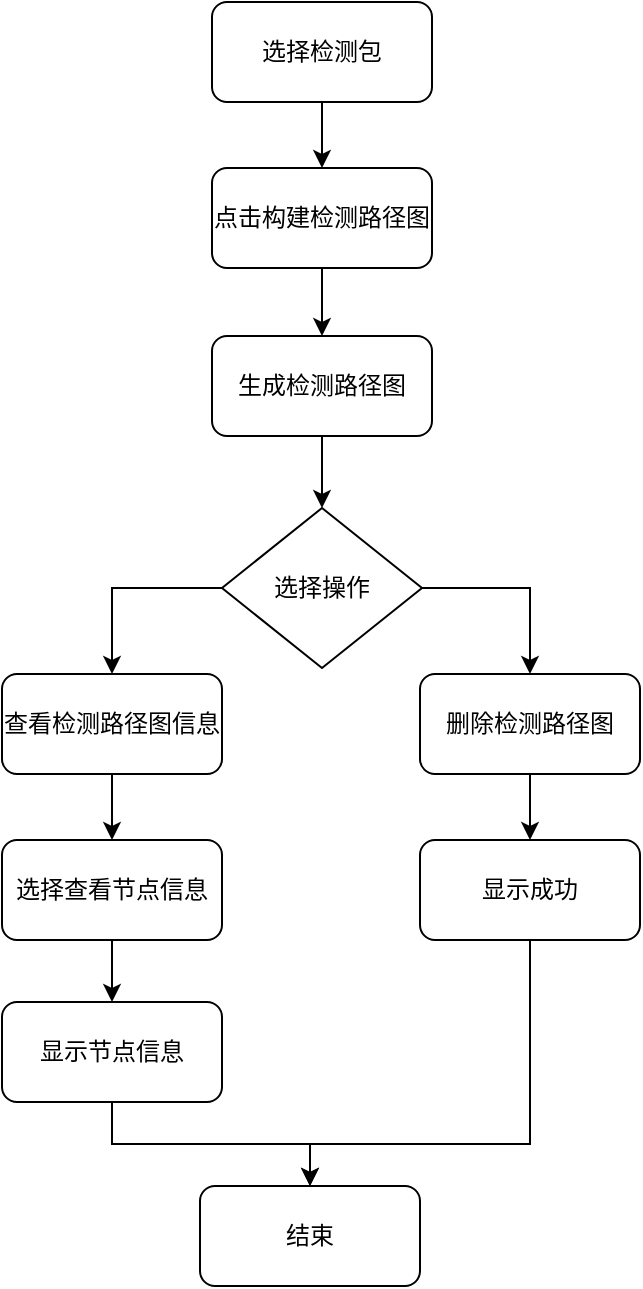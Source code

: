 <mxfile version="21.0.2" type="github">
  <diagram name="第 1 页" id="v_hInMpoqfVpDW3c_P4e">
    <mxGraphModel dx="1221" dy="629" grid="1" gridSize="10" guides="1" tooltips="1" connect="1" arrows="1" fold="1" page="1" pageScale="1" pageWidth="827" pageHeight="1169" math="0" shadow="0">
      <root>
        <mxCell id="0" />
        <mxCell id="1" parent="0" />
        <mxCell id="OsdabV3AvmhAhYU_wce2-8" style="edgeStyle=orthogonalEdgeStyle;rounded=0;orthogonalLoop=1;jettySize=auto;html=1;exitX=0.5;exitY=1;exitDx=0;exitDy=0;" parent="1" source="OsdabV3AvmhAhYU_wce2-3" target="OsdabV3AvmhAhYU_wce2-4" edge="1">
          <mxGeometry relative="1" as="geometry" />
        </mxCell>
        <mxCell id="OsdabV3AvmhAhYU_wce2-3" value="选择检测包" style="rounded=1;whiteSpace=wrap;html=1;" parent="1" vertex="1">
          <mxGeometry x="310" y="149" width="110" height="50" as="geometry" />
        </mxCell>
        <mxCell id="OsdabV3AvmhAhYU_wce2-9" style="edgeStyle=orthogonalEdgeStyle;rounded=0;orthogonalLoop=1;jettySize=auto;html=1;exitX=0.5;exitY=1;exitDx=0;exitDy=0;entryX=0.5;entryY=0;entryDx=0;entryDy=0;" parent="1" source="OsdabV3AvmhAhYU_wce2-4" target="OsdabV3AvmhAhYU_wce2-5" edge="1">
          <mxGeometry relative="1" as="geometry" />
        </mxCell>
        <mxCell id="OsdabV3AvmhAhYU_wce2-4" value="点击构建检测路径图" style="rounded=1;whiteSpace=wrap;html=1;" parent="1" vertex="1">
          <mxGeometry x="310" y="232" width="110" height="50" as="geometry" />
        </mxCell>
        <mxCell id="OsdabV3AvmhAhYU_wce2-11" style="edgeStyle=orthogonalEdgeStyle;rounded=0;orthogonalLoop=1;jettySize=auto;html=1;exitX=0.5;exitY=1;exitDx=0;exitDy=0;" parent="1" source="OsdabV3AvmhAhYU_wce2-5" target="OsdabV3AvmhAhYU_wce2-10" edge="1">
          <mxGeometry relative="1" as="geometry" />
        </mxCell>
        <mxCell id="OsdabV3AvmhAhYU_wce2-5" value="生成检测路径图" style="rounded=1;whiteSpace=wrap;html=1;" parent="1" vertex="1">
          <mxGeometry x="310" y="316" width="110" height="50" as="geometry" />
        </mxCell>
        <mxCell id="OsdabV3AvmhAhYU_wce2-16" style="edgeStyle=orthogonalEdgeStyle;rounded=0;orthogonalLoop=1;jettySize=auto;html=1;exitX=0;exitY=0.5;exitDx=0;exitDy=0;" parent="1" source="OsdabV3AvmhAhYU_wce2-10" target="OsdabV3AvmhAhYU_wce2-12" edge="1">
          <mxGeometry relative="1" as="geometry" />
        </mxCell>
        <mxCell id="OsdabV3AvmhAhYU_wce2-17" style="edgeStyle=orthogonalEdgeStyle;rounded=0;orthogonalLoop=1;jettySize=auto;html=1;exitX=1;exitY=0.5;exitDx=0;exitDy=0;entryX=0.5;entryY=0;entryDx=0;entryDy=0;" parent="1" source="OsdabV3AvmhAhYU_wce2-10" target="OsdabV3AvmhAhYU_wce2-14" edge="1">
          <mxGeometry relative="1" as="geometry" />
        </mxCell>
        <mxCell id="OsdabV3AvmhAhYU_wce2-10" value="选择操作" style="rhombus;whiteSpace=wrap;html=1;" parent="1" vertex="1">
          <mxGeometry x="315" y="402" width="100" height="80" as="geometry" />
        </mxCell>
        <mxCell id="OsdabV3AvmhAhYU_wce2-20" style="edgeStyle=orthogonalEdgeStyle;rounded=0;orthogonalLoop=1;jettySize=auto;html=1;exitX=0.5;exitY=1;exitDx=0;exitDy=0;entryX=0.5;entryY=0;entryDx=0;entryDy=0;" parent="1" source="OsdabV3AvmhAhYU_wce2-12" target="OsdabV3AvmhAhYU_wce2-13" edge="1">
          <mxGeometry relative="1" as="geometry" />
        </mxCell>
        <mxCell id="OsdabV3AvmhAhYU_wce2-12" value="查看检测路径图信息" style="rounded=1;whiteSpace=wrap;html=1;" parent="1" vertex="1">
          <mxGeometry x="205" y="485" width="110" height="50" as="geometry" />
        </mxCell>
        <mxCell id="OsdabV3AvmhAhYU_wce2-21" style="edgeStyle=orthogonalEdgeStyle;rounded=0;orthogonalLoop=1;jettySize=auto;html=1;exitX=0.5;exitY=1;exitDx=0;exitDy=0;" parent="1" source="OsdabV3AvmhAhYU_wce2-13" target="OsdabV3AvmhAhYU_wce2-18" edge="1">
          <mxGeometry relative="1" as="geometry" />
        </mxCell>
        <mxCell id="OsdabV3AvmhAhYU_wce2-13" value="选择查看节点信息" style="rounded=1;whiteSpace=wrap;html=1;" parent="1" vertex="1">
          <mxGeometry x="205" y="568" width="110" height="50" as="geometry" />
        </mxCell>
        <mxCell id="OsdabV3AvmhAhYU_wce2-24" style="edgeStyle=orthogonalEdgeStyle;rounded=0;orthogonalLoop=1;jettySize=auto;html=1;exitX=0.5;exitY=1;exitDx=0;exitDy=0;entryX=0.5;entryY=0;entryDx=0;entryDy=0;" parent="1" source="OsdabV3AvmhAhYU_wce2-14" target="OsdabV3AvmhAhYU_wce2-15" edge="1">
          <mxGeometry relative="1" as="geometry" />
        </mxCell>
        <mxCell id="OsdabV3AvmhAhYU_wce2-14" value="删除检测路径图" style="rounded=1;whiteSpace=wrap;html=1;" parent="1" vertex="1">
          <mxGeometry x="414" y="485" width="110" height="50" as="geometry" />
        </mxCell>
        <mxCell id="OsdabV3AvmhAhYU_wce2-26" style="edgeStyle=orthogonalEdgeStyle;rounded=0;orthogonalLoop=1;jettySize=auto;html=1;exitX=0.5;exitY=1;exitDx=0;exitDy=0;entryX=0.5;entryY=0;entryDx=0;entryDy=0;" parent="1" source="OsdabV3AvmhAhYU_wce2-15" target="OsdabV3AvmhAhYU_wce2-19" edge="1">
          <mxGeometry relative="1" as="geometry">
            <Array as="points">
              <mxPoint x="469" y="720" />
              <mxPoint x="359" y="720" />
            </Array>
          </mxGeometry>
        </mxCell>
        <mxCell id="OsdabV3AvmhAhYU_wce2-15" value="显示成功" style="rounded=1;whiteSpace=wrap;html=1;" parent="1" vertex="1">
          <mxGeometry x="414" y="568" width="110" height="50" as="geometry" />
        </mxCell>
        <mxCell id="OsdabV3AvmhAhYU_wce2-23" style="edgeStyle=orthogonalEdgeStyle;rounded=0;orthogonalLoop=1;jettySize=auto;html=1;exitX=0.5;exitY=1;exitDx=0;exitDy=0;entryX=0.5;entryY=0;entryDx=0;entryDy=0;" parent="1" source="OsdabV3AvmhAhYU_wce2-18" target="OsdabV3AvmhAhYU_wce2-19" edge="1">
          <mxGeometry relative="1" as="geometry" />
        </mxCell>
        <mxCell id="OsdabV3AvmhAhYU_wce2-18" value="显示节点信息" style="rounded=1;whiteSpace=wrap;html=1;" parent="1" vertex="1">
          <mxGeometry x="205" y="649" width="110" height="50" as="geometry" />
        </mxCell>
        <mxCell id="OsdabV3AvmhAhYU_wce2-19" value="结束" style="rounded=1;whiteSpace=wrap;html=1;" parent="1" vertex="1">
          <mxGeometry x="304" y="741" width="110" height="50" as="geometry" />
        </mxCell>
      </root>
    </mxGraphModel>
  </diagram>
</mxfile>

